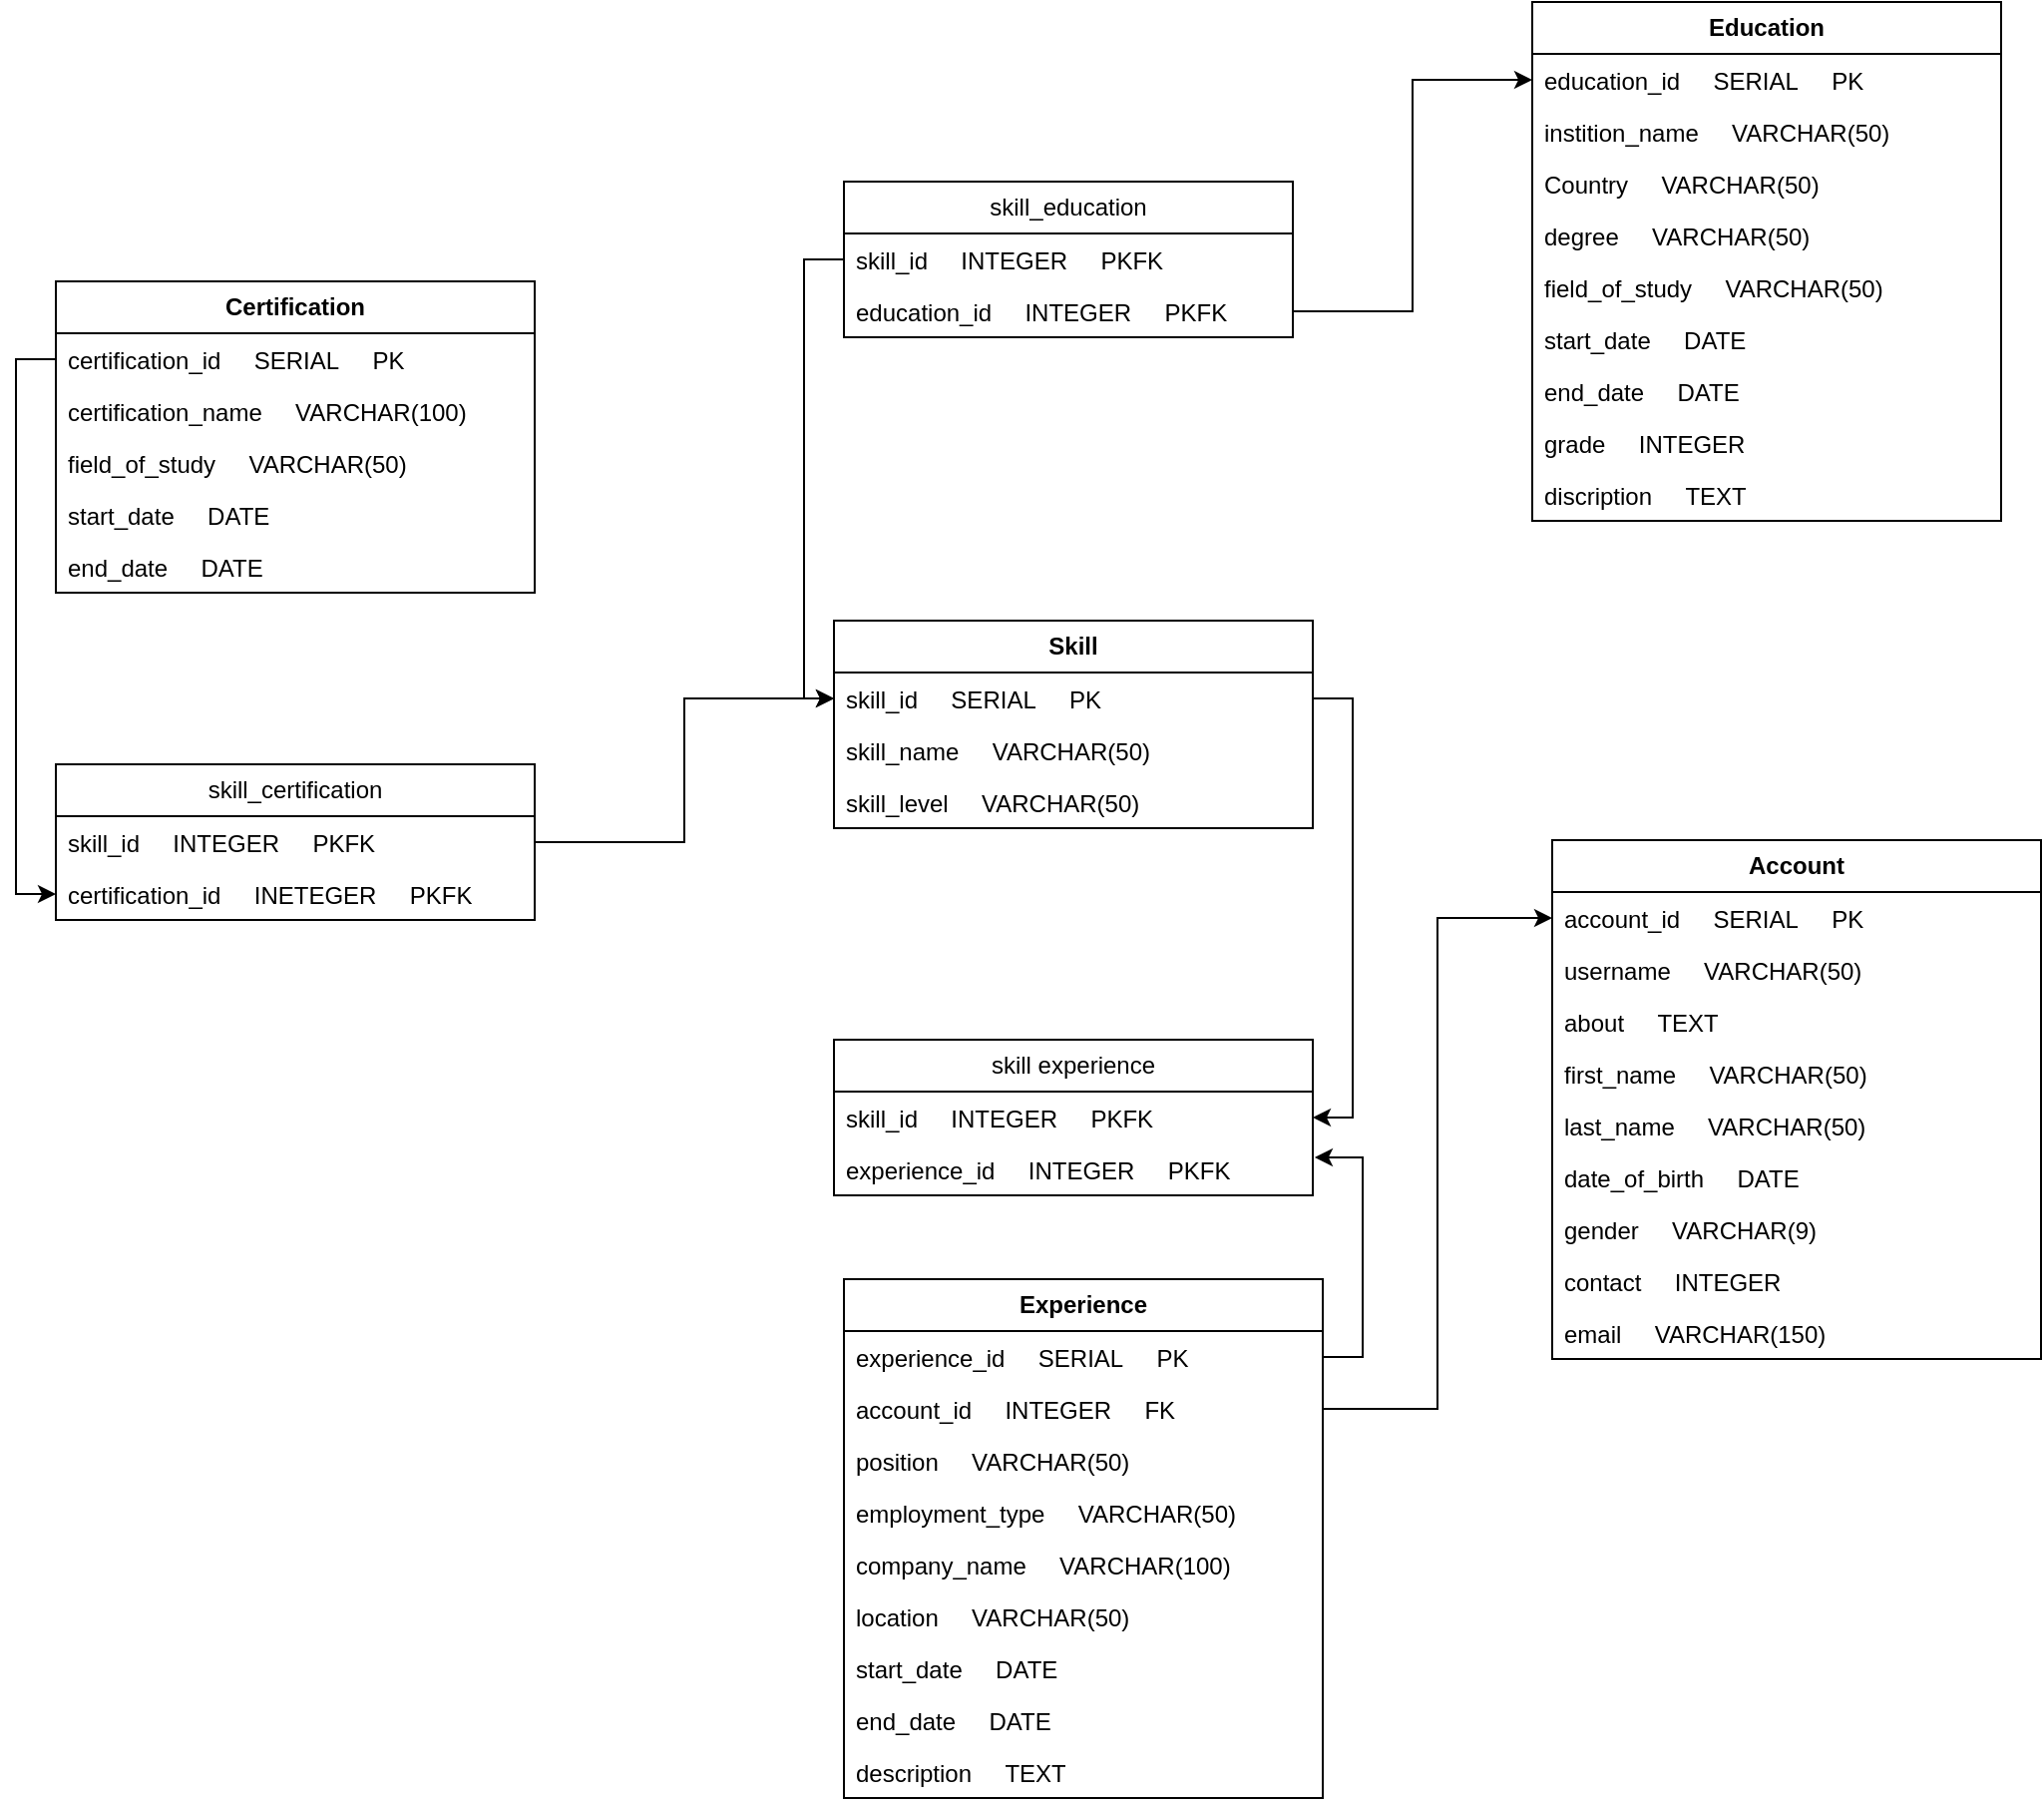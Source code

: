 <mxfile version="21.5.0" type="device">
  <diagram name="Page-1" id="BZCtsfkW4jmxBtcs_z8Y">
    <mxGraphModel dx="1434" dy="844" grid="1" gridSize="10" guides="1" tooltips="1" connect="1" arrows="1" fold="1" page="1" pageScale="1" pageWidth="850" pageHeight="1100" math="0" shadow="0">
      <root>
        <mxCell id="0" />
        <mxCell id="1" parent="0" />
        <mxCell id="8yiLwe5WrIj6T4rAeRKy-1" value="&lt;b&gt;Education&lt;/b&gt;" style="swimlane;fontStyle=0;childLayout=stackLayout;horizontal=1;startSize=26;fillColor=none;horizontalStack=0;resizeParent=1;resizeParentMax=0;resizeLast=0;collapsible=1;marginBottom=0;whiteSpace=wrap;html=1;" parent="1" vertex="1">
          <mxGeometry x="870" y="40" width="235" height="260" as="geometry" />
        </mxCell>
        <mxCell id="8yiLwe5WrIj6T4rAeRKy-58" value="education_id&amp;nbsp; &amp;nbsp; &amp;nbsp;SERIAL&amp;nbsp; &amp;nbsp; &amp;nbsp;PK" style="text;strokeColor=none;fillColor=none;align=left;verticalAlign=top;spacingLeft=4;spacingRight=4;overflow=hidden;rotatable=0;points=[[0,0.5],[1,0.5]];portConstraint=eastwest;whiteSpace=wrap;html=1;" parent="8yiLwe5WrIj6T4rAeRKy-1" vertex="1">
          <mxGeometry y="26" width="235" height="26" as="geometry" />
        </mxCell>
        <mxCell id="8yiLwe5WrIj6T4rAeRKy-2" value="instition_name&amp;nbsp; &amp;nbsp; &amp;nbsp;VARCHAR(50)" style="text;strokeColor=none;fillColor=none;align=left;verticalAlign=top;spacingLeft=4;spacingRight=4;overflow=hidden;rotatable=0;points=[[0,0.5],[1,0.5]];portConstraint=eastwest;whiteSpace=wrap;html=1;" parent="8yiLwe5WrIj6T4rAeRKy-1" vertex="1">
          <mxGeometry y="52" width="235" height="26" as="geometry" />
        </mxCell>
        <mxCell id="8yiLwe5WrIj6T4rAeRKy-4" value="Country&amp;nbsp; &amp;nbsp; &amp;nbsp;VARCHAR(50)" style="text;strokeColor=none;fillColor=none;align=left;verticalAlign=top;spacingLeft=4;spacingRight=4;overflow=hidden;rotatable=0;points=[[0,0.5],[1,0.5]];portConstraint=eastwest;whiteSpace=wrap;html=1;" parent="8yiLwe5WrIj6T4rAeRKy-1" vertex="1">
          <mxGeometry y="78" width="235" height="26" as="geometry" />
        </mxCell>
        <mxCell id="8yiLwe5WrIj6T4rAeRKy-5" value="degree&amp;nbsp; &amp;nbsp; &amp;nbsp;VARCHAR(50)" style="text;strokeColor=none;fillColor=none;align=left;verticalAlign=top;spacingLeft=4;spacingRight=4;overflow=hidden;rotatable=0;points=[[0,0.5],[1,0.5]];portConstraint=eastwest;whiteSpace=wrap;html=1;" parent="8yiLwe5WrIj6T4rAeRKy-1" vertex="1">
          <mxGeometry y="104" width="235" height="26" as="geometry" />
        </mxCell>
        <mxCell id="8yiLwe5WrIj6T4rAeRKy-6" value="field_of_study&amp;nbsp; &amp;nbsp; &amp;nbsp;VARCHAR(50)" style="text;strokeColor=none;fillColor=none;align=left;verticalAlign=top;spacingLeft=4;spacingRight=4;overflow=hidden;rotatable=0;points=[[0,0.5],[1,0.5]];portConstraint=eastwest;whiteSpace=wrap;html=1;" parent="8yiLwe5WrIj6T4rAeRKy-1" vertex="1">
          <mxGeometry y="130" width="235" height="26" as="geometry" />
        </mxCell>
        <mxCell id="8yiLwe5WrIj6T4rAeRKy-7" value="start_date&amp;nbsp; &amp;nbsp; &amp;nbsp;DATE" style="text;strokeColor=none;fillColor=none;align=left;verticalAlign=top;spacingLeft=4;spacingRight=4;overflow=hidden;rotatable=0;points=[[0,0.5],[1,0.5]];portConstraint=eastwest;whiteSpace=wrap;html=1;" parent="8yiLwe5WrIj6T4rAeRKy-1" vertex="1">
          <mxGeometry y="156" width="235" height="26" as="geometry" />
        </mxCell>
        <mxCell id="8yiLwe5WrIj6T4rAeRKy-8" value="end_date&amp;nbsp; &amp;nbsp; &amp;nbsp;DATE" style="text;strokeColor=none;fillColor=none;align=left;verticalAlign=top;spacingLeft=4;spacingRight=4;overflow=hidden;rotatable=0;points=[[0,0.5],[1,0.5]];portConstraint=eastwest;whiteSpace=wrap;html=1;" parent="8yiLwe5WrIj6T4rAeRKy-1" vertex="1">
          <mxGeometry y="182" width="235" height="26" as="geometry" />
        </mxCell>
        <mxCell id="8yiLwe5WrIj6T4rAeRKy-9" value="grade&amp;nbsp; &amp;nbsp; &amp;nbsp;INTEGER" style="text;strokeColor=none;fillColor=none;align=left;verticalAlign=top;spacingLeft=4;spacingRight=4;overflow=hidden;rotatable=0;points=[[0,0.5],[1,0.5]];portConstraint=eastwest;whiteSpace=wrap;html=1;" parent="8yiLwe5WrIj6T4rAeRKy-1" vertex="1">
          <mxGeometry y="208" width="235" height="26" as="geometry" />
        </mxCell>
        <mxCell id="8yiLwe5WrIj6T4rAeRKy-10" value="discription&amp;nbsp; &amp;nbsp; &amp;nbsp;TEXT" style="text;strokeColor=none;fillColor=none;align=left;verticalAlign=top;spacingLeft=4;spacingRight=4;overflow=hidden;rotatable=0;points=[[0,0.5],[1,0.5]];portConstraint=eastwest;whiteSpace=wrap;html=1;" parent="8yiLwe5WrIj6T4rAeRKy-1" vertex="1">
          <mxGeometry y="234" width="235" height="26" as="geometry" />
        </mxCell>
        <mxCell id="8yiLwe5WrIj6T4rAeRKy-11" value="&lt;b&gt;Certification&lt;/b&gt;" style="swimlane;fontStyle=0;childLayout=stackLayout;horizontal=1;startSize=26;fillColor=none;horizontalStack=0;resizeParent=1;resizeParentMax=0;resizeLast=0;collapsible=1;marginBottom=0;whiteSpace=wrap;html=1;" parent="1" vertex="1">
          <mxGeometry x="130" y="180" width="240" height="156" as="geometry" />
        </mxCell>
        <mxCell id="8yiLwe5WrIj6T4rAeRKy-48" value="certification_id&amp;nbsp; &amp;nbsp; &amp;nbsp;SERIAL&amp;nbsp; &amp;nbsp; &amp;nbsp;PK" style="text;strokeColor=none;fillColor=none;align=left;verticalAlign=top;spacingLeft=4;spacingRight=4;overflow=hidden;rotatable=0;points=[[0,0.5],[1,0.5]];portConstraint=eastwest;whiteSpace=wrap;html=1;" parent="8yiLwe5WrIj6T4rAeRKy-11" vertex="1">
          <mxGeometry y="26" width="240" height="26" as="geometry" />
        </mxCell>
        <mxCell id="8yiLwe5WrIj6T4rAeRKy-12" value="certification_name&amp;nbsp; &amp;nbsp; &amp;nbsp;VARCHAR(100)" style="text;strokeColor=none;fillColor=none;align=left;verticalAlign=top;spacingLeft=4;spacingRight=4;overflow=hidden;rotatable=0;points=[[0,0.5],[1,0.5]];portConstraint=eastwest;whiteSpace=wrap;html=1;" parent="8yiLwe5WrIj6T4rAeRKy-11" vertex="1">
          <mxGeometry y="52" width="240" height="26" as="geometry" />
        </mxCell>
        <mxCell id="8yiLwe5WrIj6T4rAeRKy-13" value="field_of_study&amp;nbsp; &amp;nbsp; &amp;nbsp;VARCHAR(50)" style="text;strokeColor=none;fillColor=none;align=left;verticalAlign=top;spacingLeft=4;spacingRight=4;overflow=hidden;rotatable=0;points=[[0,0.5],[1,0.5]];portConstraint=eastwest;whiteSpace=wrap;html=1;" parent="8yiLwe5WrIj6T4rAeRKy-11" vertex="1">
          <mxGeometry y="78" width="240" height="26" as="geometry" />
        </mxCell>
        <mxCell id="8yiLwe5WrIj6T4rAeRKy-15" value="start_date&amp;nbsp; &amp;nbsp; &amp;nbsp;DATE" style="text;strokeColor=none;fillColor=none;align=left;verticalAlign=top;spacingLeft=4;spacingRight=4;overflow=hidden;rotatable=0;points=[[0,0.5],[1,0.5]];portConstraint=eastwest;whiteSpace=wrap;html=1;" parent="8yiLwe5WrIj6T4rAeRKy-11" vertex="1">
          <mxGeometry y="104" width="240" height="26" as="geometry" />
        </mxCell>
        <mxCell id="8yiLwe5WrIj6T4rAeRKy-49" value="end_date&amp;nbsp; &amp;nbsp; &amp;nbsp;DATE" style="text;strokeColor=none;fillColor=none;align=left;verticalAlign=top;spacingLeft=4;spacingRight=4;overflow=hidden;rotatable=0;points=[[0,0.5],[1,0.5]];portConstraint=eastwest;whiteSpace=wrap;html=1;" parent="8yiLwe5WrIj6T4rAeRKy-11" vertex="1">
          <mxGeometry y="130" width="240" height="26" as="geometry" />
        </mxCell>
        <mxCell id="8yiLwe5WrIj6T4rAeRKy-18" value="&lt;b&gt;Account&lt;/b&gt;" style="swimlane;fontStyle=0;childLayout=stackLayout;horizontal=1;startSize=26;fillColor=none;horizontalStack=0;resizeParent=1;resizeParentMax=0;resizeLast=0;collapsible=1;marginBottom=0;whiteSpace=wrap;html=1;" parent="1" vertex="1">
          <mxGeometry x="880" y="460" width="245" height="260" as="geometry" />
        </mxCell>
        <mxCell id="8yiLwe5WrIj6T4rAeRKy-51" value="account_id&amp;nbsp; &amp;nbsp; &amp;nbsp;SERIAL&amp;nbsp; &amp;nbsp; &amp;nbsp;PK" style="text;strokeColor=none;fillColor=none;align=left;verticalAlign=top;spacingLeft=4;spacingRight=4;overflow=hidden;rotatable=0;points=[[0,0.5],[1,0.5]];portConstraint=eastwest;whiteSpace=wrap;html=1;" parent="8yiLwe5WrIj6T4rAeRKy-18" vertex="1">
          <mxGeometry y="26" width="245" height="26" as="geometry" />
        </mxCell>
        <mxCell id="8yiLwe5WrIj6T4rAeRKy-20" value="username&amp;nbsp; &amp;nbsp; &amp;nbsp;VARCHAR(50)" style="text;strokeColor=none;fillColor=none;align=left;verticalAlign=top;spacingLeft=4;spacingRight=4;overflow=hidden;rotatable=0;points=[[0,0.5],[1,0.5]];portConstraint=eastwest;whiteSpace=wrap;html=1;" parent="8yiLwe5WrIj6T4rAeRKy-18" vertex="1">
          <mxGeometry y="52" width="245" height="26" as="geometry" />
        </mxCell>
        <mxCell id="8yiLwe5WrIj6T4rAeRKy-21" value="about&amp;nbsp; &amp;nbsp; &amp;nbsp;TEXT" style="text;strokeColor=none;fillColor=none;align=left;verticalAlign=top;spacingLeft=4;spacingRight=4;overflow=hidden;rotatable=0;points=[[0,0.5],[1,0.5]];portConstraint=eastwest;whiteSpace=wrap;html=1;" parent="8yiLwe5WrIj6T4rAeRKy-18" vertex="1">
          <mxGeometry y="78" width="245" height="26" as="geometry" />
        </mxCell>
        <mxCell id="8yiLwe5WrIj6T4rAeRKy-22" value="first_name&amp;nbsp; &amp;nbsp; &amp;nbsp;VARCHAR(50)" style="text;strokeColor=none;fillColor=none;align=left;verticalAlign=top;spacingLeft=4;spacingRight=4;overflow=hidden;rotatable=0;points=[[0,0.5],[1,0.5]];portConstraint=eastwest;whiteSpace=wrap;html=1;" parent="8yiLwe5WrIj6T4rAeRKy-18" vertex="1">
          <mxGeometry y="104" width="245" height="26" as="geometry" />
        </mxCell>
        <mxCell id="8yiLwe5WrIj6T4rAeRKy-23" value="last_name&amp;nbsp; &amp;nbsp; &amp;nbsp;VARCHAR(50)" style="text;strokeColor=none;fillColor=none;align=left;verticalAlign=top;spacingLeft=4;spacingRight=4;overflow=hidden;rotatable=0;points=[[0,0.5],[1,0.5]];portConstraint=eastwest;whiteSpace=wrap;html=1;" parent="8yiLwe5WrIj6T4rAeRKy-18" vertex="1">
          <mxGeometry y="130" width="245" height="26" as="geometry" />
        </mxCell>
        <mxCell id="8yiLwe5WrIj6T4rAeRKy-24" value="date_of_birth&amp;nbsp; &amp;nbsp; &amp;nbsp;DATE" style="text;strokeColor=none;fillColor=none;align=left;verticalAlign=top;spacingLeft=4;spacingRight=4;overflow=hidden;rotatable=0;points=[[0,0.5],[1,0.5]];portConstraint=eastwest;whiteSpace=wrap;html=1;" parent="8yiLwe5WrIj6T4rAeRKy-18" vertex="1">
          <mxGeometry y="156" width="245" height="26" as="geometry" />
        </mxCell>
        <mxCell id="8yiLwe5WrIj6T4rAeRKy-25" value="gender&amp;nbsp; &amp;nbsp; &amp;nbsp;VARCHAR(9)" style="text;strokeColor=none;fillColor=none;align=left;verticalAlign=top;spacingLeft=4;spacingRight=4;overflow=hidden;rotatable=0;points=[[0,0.5],[1,0.5]];portConstraint=eastwest;whiteSpace=wrap;html=1;" parent="8yiLwe5WrIj6T4rAeRKy-18" vertex="1">
          <mxGeometry y="182" width="245" height="26" as="geometry" />
        </mxCell>
        <mxCell id="8yiLwe5WrIj6T4rAeRKy-26" value="contact&amp;nbsp; &amp;nbsp; &amp;nbsp;INTEGER" style="text;strokeColor=none;fillColor=none;align=left;verticalAlign=top;spacingLeft=4;spacingRight=4;overflow=hidden;rotatable=0;points=[[0,0.5],[1,0.5]];portConstraint=eastwest;whiteSpace=wrap;html=1;" parent="8yiLwe5WrIj6T4rAeRKy-18" vertex="1">
          <mxGeometry y="208" width="245" height="26" as="geometry" />
        </mxCell>
        <mxCell id="8yiLwe5WrIj6T4rAeRKy-27" value="email&amp;nbsp; &amp;nbsp; &amp;nbsp;VARCHAR(150)" style="text;strokeColor=none;fillColor=none;align=left;verticalAlign=top;spacingLeft=4;spacingRight=4;overflow=hidden;rotatable=0;points=[[0,0.5],[1,0.5]];portConstraint=eastwest;whiteSpace=wrap;html=1;" parent="8yiLwe5WrIj6T4rAeRKy-18" vertex="1">
          <mxGeometry y="234" width="245" height="26" as="geometry" />
        </mxCell>
        <mxCell id="8yiLwe5WrIj6T4rAeRKy-28" value="&lt;b&gt;Experience&lt;/b&gt;" style="swimlane;fontStyle=0;childLayout=stackLayout;horizontal=1;startSize=26;fillColor=none;horizontalStack=0;resizeParent=1;resizeParentMax=0;resizeLast=0;collapsible=1;marginBottom=0;whiteSpace=wrap;html=1;" parent="1" vertex="1">
          <mxGeometry x="525" y="680" width="240" height="260" as="geometry" />
        </mxCell>
        <mxCell id="8yiLwe5WrIj6T4rAeRKy-56" value="experience_id&amp;nbsp; &amp;nbsp; &amp;nbsp;SERIAL&amp;nbsp; &amp;nbsp; &amp;nbsp;PK" style="text;strokeColor=none;fillColor=none;align=left;verticalAlign=top;spacingLeft=4;spacingRight=4;overflow=hidden;rotatable=0;points=[[0,0.5],[1,0.5]];portConstraint=eastwest;whiteSpace=wrap;html=1;" parent="8yiLwe5WrIj6T4rAeRKy-28" vertex="1">
          <mxGeometry y="26" width="240" height="26" as="geometry" />
        </mxCell>
        <mxCell id="8aSWK47TGKmx1DZMe7_y-3" value="account_id&amp;nbsp; &amp;nbsp; &amp;nbsp;INTEGER&amp;nbsp; &amp;nbsp; &amp;nbsp;FK" style="text;strokeColor=none;fillColor=none;align=left;verticalAlign=top;spacingLeft=4;spacingRight=4;overflow=hidden;rotatable=0;points=[[0,0.5],[1,0.5]];portConstraint=eastwest;whiteSpace=wrap;html=1;" vertex="1" parent="8yiLwe5WrIj6T4rAeRKy-28">
          <mxGeometry y="52" width="240" height="26" as="geometry" />
        </mxCell>
        <mxCell id="8yiLwe5WrIj6T4rAeRKy-29" value="position&amp;nbsp; &amp;nbsp; &amp;nbsp;VARCHAR(50)" style="text;strokeColor=none;fillColor=none;align=left;verticalAlign=top;spacingLeft=4;spacingRight=4;overflow=hidden;rotatable=0;points=[[0,0.5],[1,0.5]];portConstraint=eastwest;whiteSpace=wrap;html=1;" parent="8yiLwe5WrIj6T4rAeRKy-28" vertex="1">
          <mxGeometry y="78" width="240" height="26" as="geometry" />
        </mxCell>
        <mxCell id="8yiLwe5WrIj6T4rAeRKy-30" value="employment_type&amp;nbsp; &amp;nbsp; &amp;nbsp;VARCHAR(50)" style="text;strokeColor=none;fillColor=none;align=left;verticalAlign=top;spacingLeft=4;spacingRight=4;overflow=hidden;rotatable=0;points=[[0,0.5],[1,0.5]];portConstraint=eastwest;whiteSpace=wrap;html=1;" parent="8yiLwe5WrIj6T4rAeRKy-28" vertex="1">
          <mxGeometry y="104" width="240" height="26" as="geometry" />
        </mxCell>
        <mxCell id="8yiLwe5WrIj6T4rAeRKy-31" value="company_name&amp;nbsp; &amp;nbsp; &amp;nbsp;VARCHAR(100)" style="text;strokeColor=none;fillColor=none;align=left;verticalAlign=top;spacingLeft=4;spacingRight=4;overflow=hidden;rotatable=0;points=[[0,0.5],[1,0.5]];portConstraint=eastwest;whiteSpace=wrap;html=1;" parent="8yiLwe5WrIj6T4rAeRKy-28" vertex="1">
          <mxGeometry y="130" width="240" height="26" as="geometry" />
        </mxCell>
        <mxCell id="8yiLwe5WrIj6T4rAeRKy-32" value="location&amp;nbsp; &amp;nbsp; &amp;nbsp;VARCHAR(50)" style="text;strokeColor=none;fillColor=none;align=left;verticalAlign=top;spacingLeft=4;spacingRight=4;overflow=hidden;rotatable=0;points=[[0,0.5],[1,0.5]];portConstraint=eastwest;whiteSpace=wrap;html=1;" parent="8yiLwe5WrIj6T4rAeRKy-28" vertex="1">
          <mxGeometry y="156" width="240" height="26" as="geometry" />
        </mxCell>
        <mxCell id="8yiLwe5WrIj6T4rAeRKy-33" value="start_date&amp;nbsp; &amp;nbsp; &amp;nbsp;DATE" style="text;strokeColor=none;fillColor=none;align=left;verticalAlign=top;spacingLeft=4;spacingRight=4;overflow=hidden;rotatable=0;points=[[0,0.5],[1,0.5]];portConstraint=eastwest;whiteSpace=wrap;html=1;" parent="8yiLwe5WrIj6T4rAeRKy-28" vertex="1">
          <mxGeometry y="182" width="240" height="26" as="geometry" />
        </mxCell>
        <mxCell id="8yiLwe5WrIj6T4rAeRKy-34" value="end_date&amp;nbsp; &amp;nbsp; &amp;nbsp;DATE" style="text;strokeColor=none;fillColor=none;align=left;verticalAlign=top;spacingLeft=4;spacingRight=4;overflow=hidden;rotatable=0;points=[[0,0.5],[1,0.5]];portConstraint=eastwest;whiteSpace=wrap;html=1;" parent="8yiLwe5WrIj6T4rAeRKy-28" vertex="1">
          <mxGeometry y="208" width="240" height="26" as="geometry" />
        </mxCell>
        <mxCell id="8yiLwe5WrIj6T4rAeRKy-35" value="description&amp;nbsp; &amp;nbsp; &amp;nbsp;TEXT" style="text;strokeColor=none;fillColor=none;align=left;verticalAlign=top;spacingLeft=4;spacingRight=4;overflow=hidden;rotatable=0;points=[[0,0.5],[1,0.5]];portConstraint=eastwest;whiteSpace=wrap;html=1;" parent="8yiLwe5WrIj6T4rAeRKy-28" vertex="1">
          <mxGeometry y="234" width="240" height="26" as="geometry" />
        </mxCell>
        <mxCell id="8yiLwe5WrIj6T4rAeRKy-37" value="&lt;b&gt;Skill&lt;/b&gt;" style="swimlane;fontStyle=0;childLayout=stackLayout;horizontal=1;startSize=26;fillColor=none;horizontalStack=0;resizeParent=1;resizeParentMax=0;resizeLast=0;collapsible=1;marginBottom=0;whiteSpace=wrap;html=1;" parent="1" vertex="1">
          <mxGeometry x="520" y="350" width="240" height="104" as="geometry" />
        </mxCell>
        <mxCell id="8yiLwe5WrIj6T4rAeRKy-42" value="skill_id&amp;nbsp; &amp;nbsp; &amp;nbsp;SERIAL&amp;nbsp; &amp;nbsp; &amp;nbsp;PK" style="text;strokeColor=none;fillColor=none;align=left;verticalAlign=top;spacingLeft=4;spacingRight=4;overflow=hidden;rotatable=0;points=[[0,0.5],[1,0.5]];portConstraint=eastwest;whiteSpace=wrap;html=1;" parent="8yiLwe5WrIj6T4rAeRKy-37" vertex="1">
          <mxGeometry y="26" width="240" height="26" as="geometry" />
        </mxCell>
        <mxCell id="8yiLwe5WrIj6T4rAeRKy-38" value="skill_name&amp;nbsp; &amp;nbsp; &amp;nbsp;VARCHAR(50)" style="text;strokeColor=none;fillColor=none;align=left;verticalAlign=top;spacingLeft=4;spacingRight=4;overflow=hidden;rotatable=0;points=[[0,0.5],[1,0.5]];portConstraint=eastwest;whiteSpace=wrap;html=1;" parent="8yiLwe5WrIj6T4rAeRKy-37" vertex="1">
          <mxGeometry y="52" width="240" height="26" as="geometry" />
        </mxCell>
        <mxCell id="8yiLwe5WrIj6T4rAeRKy-39" value="skill_level&amp;nbsp; &amp;nbsp; &amp;nbsp;VARCHAR(50)" style="text;strokeColor=none;fillColor=none;align=left;verticalAlign=top;spacingLeft=4;spacingRight=4;overflow=hidden;rotatable=0;points=[[0,0.5],[1,0.5]];portConstraint=eastwest;whiteSpace=wrap;html=1;" parent="8yiLwe5WrIj6T4rAeRKy-37" vertex="1">
          <mxGeometry y="78" width="240" height="26" as="geometry" />
        </mxCell>
        <mxCell id="8aSWK47TGKmx1DZMe7_y-5" value="skill experience" style="swimlane;fontStyle=0;childLayout=stackLayout;horizontal=1;startSize=26;fillColor=none;horizontalStack=0;resizeParent=1;resizeParentMax=0;resizeLast=0;collapsible=1;marginBottom=0;whiteSpace=wrap;html=1;" vertex="1" parent="1">
          <mxGeometry x="520" y="560" width="240" height="78" as="geometry" />
        </mxCell>
        <mxCell id="8aSWK47TGKmx1DZMe7_y-6" value="skill_id&amp;nbsp; &amp;nbsp; &amp;nbsp;INTEGER&amp;nbsp; &amp;nbsp; &amp;nbsp;PKFK" style="text;strokeColor=none;fillColor=none;align=left;verticalAlign=top;spacingLeft=4;spacingRight=4;overflow=hidden;rotatable=0;points=[[0,0.5],[1,0.5]];portConstraint=eastwest;whiteSpace=wrap;html=1;" vertex="1" parent="8aSWK47TGKmx1DZMe7_y-5">
          <mxGeometry y="26" width="240" height="26" as="geometry" />
        </mxCell>
        <mxCell id="8aSWK47TGKmx1DZMe7_y-7" value="experience_id&amp;nbsp; &amp;nbsp; &amp;nbsp;INTEGER&amp;nbsp; &amp;nbsp; &amp;nbsp;PKFK" style="text;strokeColor=none;fillColor=none;align=left;verticalAlign=top;spacingLeft=4;spacingRight=4;overflow=hidden;rotatable=0;points=[[0,0.5],[1,0.5]];portConstraint=eastwest;whiteSpace=wrap;html=1;" vertex="1" parent="8aSWK47TGKmx1DZMe7_y-5">
          <mxGeometry y="52" width="240" height="26" as="geometry" />
        </mxCell>
        <mxCell id="8aSWK47TGKmx1DZMe7_y-9" style="edgeStyle=orthogonalEdgeStyle;rounded=0;orthogonalLoop=1;jettySize=auto;html=1;exitX=1;exitY=0.5;exitDx=0;exitDy=0;entryX=1.004;entryY=0.269;entryDx=0;entryDy=0;entryPerimeter=0;" edge="1" parent="1" source="8yiLwe5WrIj6T4rAeRKy-56" target="8aSWK47TGKmx1DZMe7_y-7">
          <mxGeometry relative="1" as="geometry" />
        </mxCell>
        <mxCell id="8aSWK47TGKmx1DZMe7_y-10" style="edgeStyle=orthogonalEdgeStyle;rounded=0;orthogonalLoop=1;jettySize=auto;html=1;exitX=1;exitY=0.5;exitDx=0;exitDy=0;entryX=1;entryY=0.5;entryDx=0;entryDy=0;" edge="1" parent="1" source="8yiLwe5WrIj6T4rAeRKy-42" target="8aSWK47TGKmx1DZMe7_y-6">
          <mxGeometry relative="1" as="geometry" />
        </mxCell>
        <mxCell id="8aSWK47TGKmx1DZMe7_y-13" style="edgeStyle=orthogonalEdgeStyle;rounded=0;orthogonalLoop=1;jettySize=auto;html=1;exitX=1;exitY=0.5;exitDx=0;exitDy=0;entryX=0;entryY=0.5;entryDx=0;entryDy=0;" edge="1" parent="1" source="8aSWK47TGKmx1DZMe7_y-3" target="8yiLwe5WrIj6T4rAeRKy-51">
          <mxGeometry relative="1" as="geometry" />
        </mxCell>
        <mxCell id="8aSWK47TGKmx1DZMe7_y-15" value="skill_certification" style="swimlane;fontStyle=0;childLayout=stackLayout;horizontal=1;startSize=26;fillColor=none;horizontalStack=0;resizeParent=1;resizeParentMax=0;resizeLast=0;collapsible=1;marginBottom=0;whiteSpace=wrap;html=1;" vertex="1" parent="1">
          <mxGeometry x="130" y="422" width="240" height="78" as="geometry" />
        </mxCell>
        <mxCell id="8aSWK47TGKmx1DZMe7_y-19" value="skill_id&amp;nbsp; &amp;nbsp; &amp;nbsp;INTEGER&amp;nbsp; &amp;nbsp; &amp;nbsp;PKFK" style="text;strokeColor=none;fillColor=none;align=left;verticalAlign=top;spacingLeft=4;spacingRight=4;overflow=hidden;rotatable=0;points=[[0,0.5],[1,0.5]];portConstraint=eastwest;whiteSpace=wrap;html=1;" vertex="1" parent="8aSWK47TGKmx1DZMe7_y-15">
          <mxGeometry y="26" width="240" height="26" as="geometry" />
        </mxCell>
        <mxCell id="8aSWK47TGKmx1DZMe7_y-20" value="certification_id&amp;nbsp; &amp;nbsp; &amp;nbsp;INETEGER&amp;nbsp; &amp;nbsp; &amp;nbsp;PKFK" style="text;strokeColor=none;fillColor=none;align=left;verticalAlign=top;spacingLeft=4;spacingRight=4;overflow=hidden;rotatable=0;points=[[0,0.5],[1,0.5]];portConstraint=eastwest;whiteSpace=wrap;html=1;" vertex="1" parent="8aSWK47TGKmx1DZMe7_y-15">
          <mxGeometry y="52" width="240" height="26" as="geometry" />
        </mxCell>
        <mxCell id="8aSWK47TGKmx1DZMe7_y-21" style="edgeStyle=orthogonalEdgeStyle;rounded=0;orthogonalLoop=1;jettySize=auto;html=1;exitX=0;exitY=0.5;exitDx=0;exitDy=0;entryX=0;entryY=0.5;entryDx=0;entryDy=0;" edge="1" parent="1" source="8yiLwe5WrIj6T4rAeRKy-48" target="8aSWK47TGKmx1DZMe7_y-20">
          <mxGeometry relative="1" as="geometry" />
        </mxCell>
        <mxCell id="8aSWK47TGKmx1DZMe7_y-22" style="edgeStyle=orthogonalEdgeStyle;rounded=0;orthogonalLoop=1;jettySize=auto;html=1;exitX=1;exitY=0.5;exitDx=0;exitDy=0;entryX=0;entryY=0.5;entryDx=0;entryDy=0;" edge="1" parent="1" source="8aSWK47TGKmx1DZMe7_y-19" target="8yiLwe5WrIj6T4rAeRKy-42">
          <mxGeometry relative="1" as="geometry" />
        </mxCell>
        <mxCell id="8aSWK47TGKmx1DZMe7_y-23" value="skill_education" style="swimlane;fontStyle=0;childLayout=stackLayout;horizontal=1;startSize=26;fillColor=none;horizontalStack=0;resizeParent=1;resizeParentMax=0;resizeLast=0;collapsible=1;marginBottom=0;whiteSpace=wrap;html=1;" vertex="1" parent="1">
          <mxGeometry x="525" y="130" width="225" height="78" as="geometry" />
        </mxCell>
        <mxCell id="8aSWK47TGKmx1DZMe7_y-27" value="skill_id&amp;nbsp; &amp;nbsp; &amp;nbsp;INTEGER&amp;nbsp; &amp;nbsp; &amp;nbsp;PKFK" style="text;strokeColor=none;fillColor=none;align=left;verticalAlign=top;spacingLeft=4;spacingRight=4;overflow=hidden;rotatable=0;points=[[0,0.5],[1,0.5]];portConstraint=eastwest;whiteSpace=wrap;html=1;" vertex="1" parent="8aSWK47TGKmx1DZMe7_y-23">
          <mxGeometry y="26" width="225" height="26" as="geometry" />
        </mxCell>
        <mxCell id="8aSWK47TGKmx1DZMe7_y-28" value="education_id&amp;nbsp; &amp;nbsp; &amp;nbsp;INTEGER&amp;nbsp; &amp;nbsp; &amp;nbsp;PKFK" style="text;strokeColor=none;fillColor=none;align=left;verticalAlign=top;spacingLeft=4;spacingRight=4;overflow=hidden;rotatable=0;points=[[0,0.5],[1,0.5]];portConstraint=eastwest;whiteSpace=wrap;html=1;" vertex="1" parent="8aSWK47TGKmx1DZMe7_y-23">
          <mxGeometry y="52" width="225" height="26" as="geometry" />
        </mxCell>
        <mxCell id="8aSWK47TGKmx1DZMe7_y-29" style="edgeStyle=orthogonalEdgeStyle;rounded=0;orthogonalLoop=1;jettySize=auto;html=1;exitX=1;exitY=0.5;exitDx=0;exitDy=0;entryX=0;entryY=0.5;entryDx=0;entryDy=0;" edge="1" parent="1" source="8aSWK47TGKmx1DZMe7_y-28" target="8yiLwe5WrIj6T4rAeRKy-58">
          <mxGeometry relative="1" as="geometry" />
        </mxCell>
        <mxCell id="8aSWK47TGKmx1DZMe7_y-30" style="edgeStyle=orthogonalEdgeStyle;rounded=0;orthogonalLoop=1;jettySize=auto;html=1;exitX=0;exitY=0.5;exitDx=0;exitDy=0;entryX=0;entryY=0.5;entryDx=0;entryDy=0;" edge="1" parent="1" source="8aSWK47TGKmx1DZMe7_y-27" target="8yiLwe5WrIj6T4rAeRKy-42">
          <mxGeometry relative="1" as="geometry" />
        </mxCell>
      </root>
    </mxGraphModel>
  </diagram>
</mxfile>
